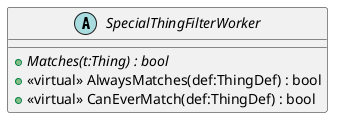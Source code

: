 @startuml
abstract class SpecialThingFilterWorker {
    + {abstract} Matches(t:Thing) : bool
    + <<virtual>> AlwaysMatches(def:ThingDef) : bool
    + <<virtual>> CanEverMatch(def:ThingDef) : bool
}
@enduml
